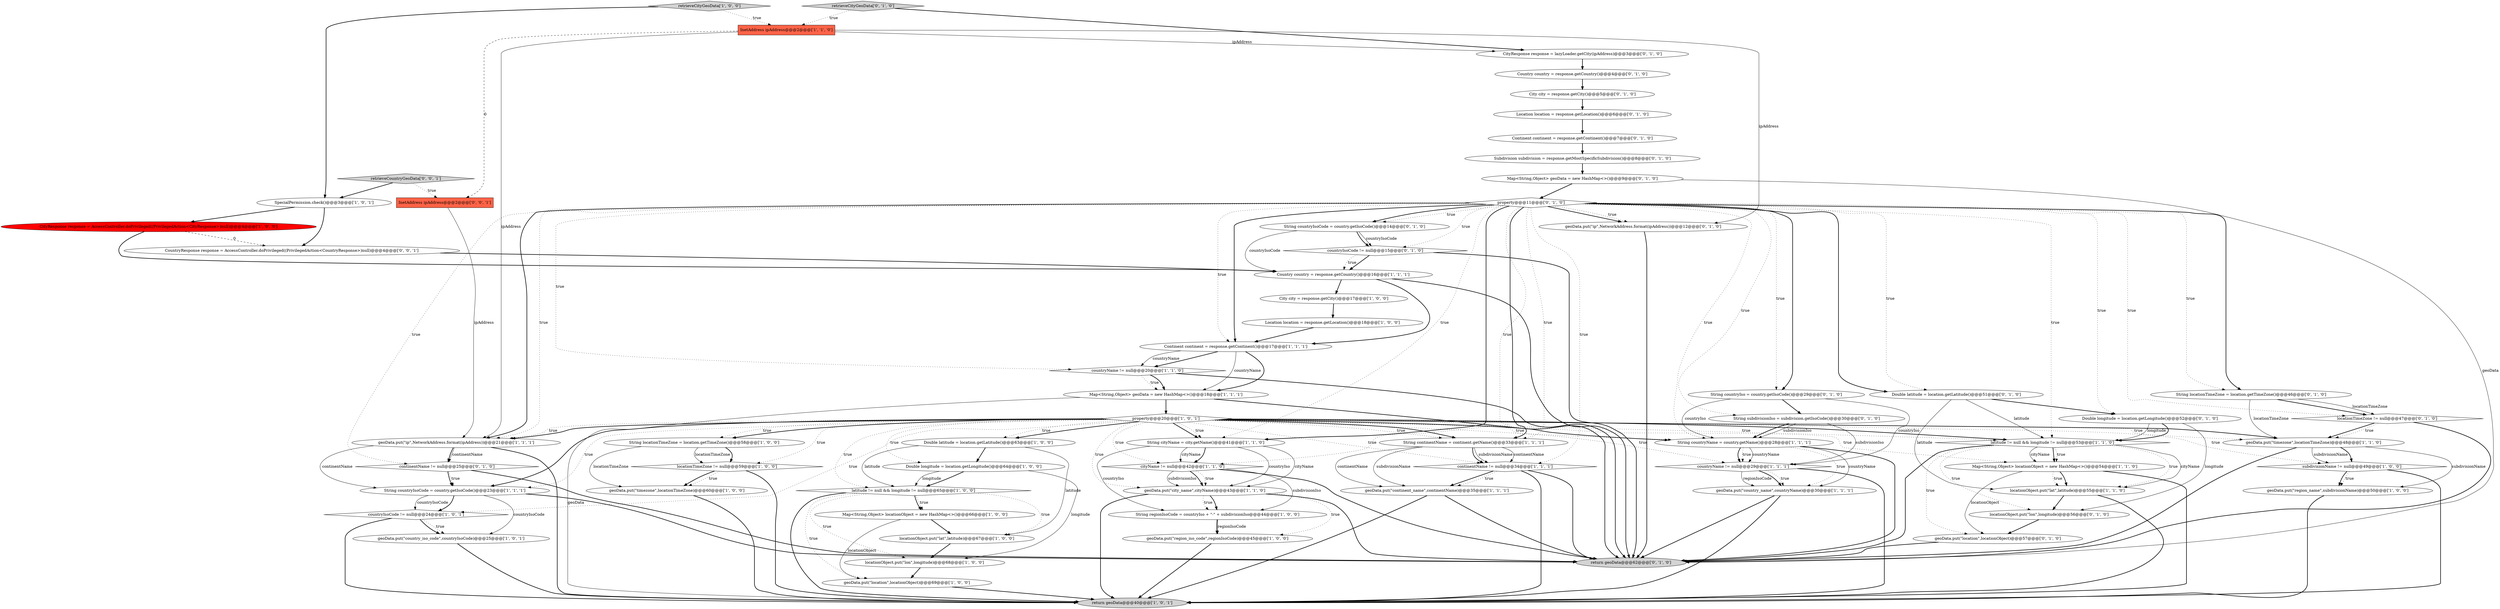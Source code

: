 digraph {
27 [style = filled, label = "cityName != null@@@42@@@['1', '1', '0']", fillcolor = white, shape = diamond image = "AAA0AAABBB1BBB"];
65 [style = filled, label = "retrieveCountryGeoData['0', '0', '1']", fillcolor = lightgray, shape = diamond image = "AAA0AAABBB3BBB"];
59 [style = filled, label = "CityResponse response = lazyLoader.getCity(ipAddress)@@@3@@@['0', '1', '0']", fillcolor = white, shape = ellipse image = "AAA0AAABBB2BBB"];
42 [style = filled, label = "countryName != null@@@20@@@['1', '1', '0']", fillcolor = white, shape = diamond image = "AAA0AAABBB1BBB"];
7 [style = filled, label = "property@@@20@@@['1', '0', '1']", fillcolor = white, shape = diamond image = "AAA0AAABBB1BBB"];
45 [style = filled, label = "property@@@11@@@['0', '1', '0']", fillcolor = white, shape = diamond image = "AAA0AAABBB2BBB"];
10 [style = filled, label = "City city = response.getCity()@@@17@@@['1', '0', '0']", fillcolor = white, shape = ellipse image = "AAA0AAABBB1BBB"];
55 [style = filled, label = "Subdivision subdivision = response.getMostSpecificSubdivision()@@@8@@@['0', '1', '0']", fillcolor = white, shape = ellipse image = "AAA0AAABBB2BBB"];
54 [style = filled, label = "String countryIso = country.getIsoCode()@@@29@@@['0', '1', '0']", fillcolor = white, shape = ellipse image = "AAA0AAABBB2BBB"];
60 [style = filled, label = "locationTimeZone != null@@@47@@@['0', '1', '0']", fillcolor = white, shape = diamond image = "AAA0AAABBB2BBB"];
31 [style = filled, label = "String locationTimeZone = location.getTimeZone()@@@58@@@['1', '0', '0']", fillcolor = white, shape = ellipse image = "AAA0AAABBB1BBB"];
0 [style = filled, label = "geoData.put(\"country_name\",countryName)@@@30@@@['1', '1', '1']", fillcolor = white, shape = ellipse image = "AAA0AAABBB1BBB"];
49 [style = filled, label = "locationObject.put(\"lon\",longitude)@@@56@@@['0', '1', '0']", fillcolor = white, shape = ellipse image = "AAA0AAABBB2BBB"];
53 [style = filled, label = "countryIsoCode != null@@@15@@@['0', '1', '0']", fillcolor = white, shape = diamond image = "AAA0AAABBB2BBB"];
48 [style = filled, label = "String subdivisionIso = subdivision.getIsoCode()@@@30@@@['0', '1', '0']", fillcolor = white, shape = ellipse image = "AAA0AAABBB2BBB"];
14 [style = filled, label = "Location location = response.getLocation()@@@18@@@['1', '0', '0']", fillcolor = white, shape = ellipse image = "AAA0AAABBB1BBB"];
50 [style = filled, label = "continentName != null@@@25@@@['0', '1', '0']", fillcolor = white, shape = diamond image = "AAA0AAABBB2BBB"];
32 [style = filled, label = "Continent continent = response.getContinent()@@@17@@@['1', '1', '1']", fillcolor = white, shape = ellipse image = "AAA0AAABBB1BBB"];
51 [style = filled, label = "Continent continent = response.getContinent()@@@7@@@['0', '1', '0']", fillcolor = white, shape = ellipse image = "AAA0AAABBB2BBB"];
9 [style = filled, label = "Country country = response.getCountry()@@@16@@@['1', '1', '1']", fillcolor = white, shape = ellipse image = "AAA0AAABBB1BBB"];
3 [style = filled, label = "String countryName = country.getName()@@@28@@@['1', '1', '1']", fillcolor = white, shape = ellipse image = "AAA0AAABBB1BBB"];
21 [style = filled, label = "CityResponse response = AccessController.doPrivileged((PrivilegedAction<CityResponse>)null)@@@4@@@['1', '0', '0']", fillcolor = red, shape = ellipse image = "AAA1AAABBB1BBB"];
1 [style = filled, label = "geoData.put(\"region_iso_code\",regionIsoCode)@@@45@@@['1', '0', '0']", fillcolor = white, shape = ellipse image = "AAA0AAABBB1BBB"];
58 [style = filled, label = "String countryIsoCode = country.getIsoCode()@@@14@@@['0', '1', '0']", fillcolor = white, shape = ellipse image = "AAA0AAABBB2BBB"];
18 [style = filled, label = "SpecialPermission.check()@@@3@@@['1', '0', '1']", fillcolor = white, shape = ellipse image = "AAA0AAABBB1BBB"];
44 [style = filled, label = "return geoData@@@62@@@['0', '1', '0']", fillcolor = lightgray, shape = ellipse image = "AAA0AAABBB2BBB"];
36 [style = filled, label = "Double longitude = location.getLongitude()@@@64@@@['1', '0', '0']", fillcolor = white, shape = ellipse image = "AAA0AAABBB1BBB"];
47 [style = filled, label = "Country country = response.getCountry()@@@4@@@['0', '1', '0']", fillcolor = white, shape = ellipse image = "AAA0AAABBB2BBB"];
56 [style = filled, label = "geoData.put(\"ip\",NetworkAddress.format(ipAddress))@@@12@@@['0', '1', '0']", fillcolor = white, shape = ellipse image = "AAA0AAABBB2BBB"];
57 [style = filled, label = "geoData.put(\"location\",locationObject)@@@57@@@['0', '1', '0']", fillcolor = white, shape = ellipse image = "AAA0AAABBB2BBB"];
62 [style = filled, label = "Double longitude = location.getLongitude()@@@52@@@['0', '1', '0']", fillcolor = white, shape = ellipse image = "AAA0AAABBB2BBB"];
39 [style = filled, label = "geoData.put(\"city_name\",cityName)@@@43@@@['1', '1', '0']", fillcolor = white, shape = ellipse image = "AAA0AAABBB1BBB"];
43 [style = filled, label = "City city = response.getCity()@@@5@@@['0', '1', '0']", fillcolor = white, shape = ellipse image = "AAA0AAABBB2BBB"];
12 [style = filled, label = "latitude != null && longitude != null@@@53@@@['1', '1', '0']", fillcolor = white, shape = diamond image = "AAA0AAABBB1BBB"];
19 [style = filled, label = "Map<String,Object> locationObject = new HashMap<>()@@@54@@@['1', '1', '0']", fillcolor = white, shape = ellipse image = "AAA0AAABBB1BBB"];
2 [style = filled, label = "locationObject.put(\"lat\",latitude)@@@55@@@['1', '1', '0']", fillcolor = white, shape = ellipse image = "AAA0AAABBB1BBB"];
33 [style = filled, label = "Map<String,Object> geoData = new HashMap<>()@@@18@@@['1', '1', '1']", fillcolor = white, shape = ellipse image = "AAA0AAABBB1BBB"];
5 [style = filled, label = "retrieveCityGeoData['1', '0', '0']", fillcolor = lightgray, shape = diamond image = "AAA0AAABBB1BBB"];
23 [style = filled, label = "countryName != null@@@29@@@['1', '1', '1']", fillcolor = white, shape = diamond image = "AAA0AAABBB1BBB"];
26 [style = filled, label = "locationObject.put(\"lat\",latitude)@@@67@@@['1', '0', '0']", fillcolor = white, shape = ellipse image = "AAA0AAABBB1BBB"];
30 [style = filled, label = "return geoData@@@40@@@['1', '0', '1']", fillcolor = lightgray, shape = ellipse image = "AAA0AAABBB1BBB"];
4 [style = filled, label = "geoData.put(\"region_name\",subdivisionName)@@@50@@@['1', '0', '0']", fillcolor = white, shape = ellipse image = "AAA0AAABBB1BBB"];
34 [style = filled, label = "locationTimeZone != null@@@59@@@['1', '0', '0']", fillcolor = white, shape = diamond image = "AAA0AAABBB1BBB"];
40 [style = filled, label = "String continentName = continent.getName()@@@33@@@['1', '1', '1']", fillcolor = white, shape = ellipse image = "AAA0AAABBB1BBB"];
61 [style = filled, label = "String locationTimeZone = location.getTimeZone()@@@46@@@['0', '1', '0']", fillcolor = white, shape = ellipse image = "AAA0AAABBB2BBB"];
11 [style = filled, label = "countryIsoCode != null@@@24@@@['1', '0', '1']", fillcolor = white, shape = diamond image = "AAA0AAABBB1BBB"];
22 [style = filled, label = "geoData.put(\"continent_name\",continentName)@@@35@@@['1', '1', '1']", fillcolor = white, shape = ellipse image = "AAA0AAABBB1BBB"];
8 [style = filled, label = "String cityName = city.getName()@@@41@@@['1', '1', '0']", fillcolor = white, shape = ellipse image = "AAA0AAABBB1BBB"];
46 [style = filled, label = "retrieveCityGeoData['0', '1', '0']", fillcolor = lightgray, shape = diamond image = "AAA0AAABBB2BBB"];
28 [style = filled, label = "String regionIsoCode = countryIso + \"-\" + subdivisionIso@@@44@@@['1', '0', '0']", fillcolor = white, shape = ellipse image = "AAA0AAABBB1BBB"];
38 [style = filled, label = "String countryIsoCode = country.getIsoCode()@@@23@@@['1', '1', '1']", fillcolor = white, shape = ellipse image = "AAA0AAABBB1BBB"];
16 [style = filled, label = "subdivisionName != null@@@49@@@['1', '0', '0']", fillcolor = white, shape = diamond image = "AAA0AAABBB1BBB"];
41 [style = filled, label = "geoData.put(\"country_iso_code\",countryIsoCode)@@@25@@@['1', '0', '1']", fillcolor = white, shape = ellipse image = "AAA0AAABBB1BBB"];
35 [style = filled, label = "latitude != null && longitude != null@@@65@@@['1', '0', '0']", fillcolor = white, shape = diamond image = "AAA0AAABBB1BBB"];
20 [style = filled, label = "Map<String,Object> locationObject = new HashMap<>()@@@66@@@['1', '0', '0']", fillcolor = white, shape = ellipse image = "AAA0AAABBB1BBB"];
17 [style = filled, label = "geoData.put(\"location\",locationObject)@@@69@@@['1', '0', '0']", fillcolor = white, shape = ellipse image = "AAA0AAABBB1BBB"];
13 [style = filled, label = "InetAddress ipAddress@@@2@@@['1', '1', '0']", fillcolor = tomato, shape = box image = "AAA0AAABBB1BBB"];
63 [style = filled, label = "Map<String,Object> geoData = new HashMap<>()@@@9@@@['0', '1', '0']", fillcolor = white, shape = ellipse image = "AAA0AAABBB2BBB"];
6 [style = filled, label = "geoData.put(\"timezone\",locationTimeZone)@@@60@@@['1', '0', '0']", fillcolor = white, shape = ellipse image = "AAA0AAABBB1BBB"];
67 [style = filled, label = "InetAddress ipAddress@@@2@@@['0', '0', '1']", fillcolor = tomato, shape = box image = "AAA0AAABBB3BBB"];
25 [style = filled, label = "geoData.put(\"ip\",NetworkAddress.format(ipAddress))@@@21@@@['1', '1', '1']", fillcolor = white, shape = ellipse image = "AAA0AAABBB1BBB"];
29 [style = filled, label = "geoData.put(\"timezone\",locationTimeZone)@@@48@@@['1', '1', '0']", fillcolor = white, shape = ellipse image = "AAA0AAABBB1BBB"];
37 [style = filled, label = "continentName != null@@@34@@@['1', '1', '1']", fillcolor = white, shape = diamond image = "AAA0AAABBB1BBB"];
66 [style = filled, label = "CountryResponse response = AccessController.doPrivileged((PrivilegedAction<CountryResponse>)null)@@@4@@@['0', '0', '1']", fillcolor = white, shape = ellipse image = "AAA0AAABBB3BBB"];
15 [style = filled, label = "locationObject.put(\"lon\",longitude)@@@68@@@['1', '0', '0']", fillcolor = white, shape = ellipse image = "AAA0AAABBB1BBB"];
52 [style = filled, label = "Double latitude = location.getLatitude()@@@51@@@['0', '1', '0']", fillcolor = white, shape = ellipse image = "AAA0AAABBB2BBB"];
24 [style = filled, label = "Double latitude = location.getLatitude()@@@63@@@['1', '0', '0']", fillcolor = white, shape = ellipse image = "AAA0AAABBB1BBB"];
64 [style = filled, label = "Location location = response.getLocation()@@@6@@@['0', '1', '0']", fillcolor = white, shape = ellipse image = "AAA0AAABBB2BBB"];
45->27 [style = dotted, label="true"];
35->20 [style = dotted, label="true"];
0->30 [style = bold, label=""];
48->3 [style = bold, label=""];
21->66 [style = dashed, label="0"];
64->51 [style = bold, label=""];
11->41 [style = dotted, label="true"];
12->44 [style = bold, label=""];
54->3 [style = solid, label="countryIso"];
38->44 [style = bold, label=""];
7->36 [style = dotted, label="true"];
20->26 [style = bold, label=""];
7->34 [style = dotted, label="true"];
25->30 [style = bold, label=""];
60->29 [style = bold, label=""];
50->44 [style = bold, label=""];
27->44 [style = bold, label=""];
23->0 [style = solid, label="regionIsoCode"];
35->26 [style = dotted, label="true"];
53->44 [style = bold, label=""];
7->31 [style = bold, label=""];
40->37 [style = solid, label="subdivisionName"];
9->10 [style = bold, label=""];
1->30 [style = bold, label=""];
7->8 [style = bold, label=""];
7->39 [style = dotted, label="true"];
53->9 [style = dotted, label="true"];
19->57 [style = solid, label="locationObject"];
22->30 [style = bold, label=""];
29->16 [style = solid, label="subdivisionName"];
52->2 [style = solid, label="latitude"];
55->63 [style = bold, label=""];
45->40 [style = dotted, label="true"];
60->29 [style = dotted, label="true"];
5->13 [style = dotted, label="true"];
40->22 [style = solid, label="continentName"];
15->17 [style = bold, label=""];
65->18 [style = bold, label=""];
45->25 [style = bold, label=""];
45->61 [style = bold, label=""];
42->44 [style = bold, label=""];
35->15 [style = dotted, label="true"];
2->49 [style = bold, label=""];
26->15 [style = bold, label=""];
7->16 [style = dotted, label="true"];
7->27 [style = dotted, label="true"];
3->0 [style = dotted, label="true"];
45->42 [style = dotted, label="true"];
3->23 [style = solid, label="countryName"];
40->22 [style = solid, label="subdivisionName"];
29->44 [style = bold, label=""];
42->33 [style = dotted, label="true"];
46->13 [style = dotted, label="true"];
40->37 [style = solid, label="continentName"];
8->27 [style = bold, label=""];
33->44 [style = bold, label=""];
3->0 [style = solid, label="countryName"];
45->32 [style = dotted, label="true"];
46->59 [style = bold, label=""];
40->37 [style = bold, label=""];
7->29 [style = bold, label=""];
29->4 [style = solid, label="subdivisionName"];
33->7 [style = bold, label=""];
45->3 [style = dotted, label="true"];
45->58 [style = dotted, label="true"];
23->30 [style = bold, label=""];
10->14 [style = bold, label=""];
35->20 [style = bold, label=""];
38->11 [style = bold, label=""];
7->40 [style = dotted, label="true"];
61->29 [style = solid, label="locationTimeZone"];
9->32 [style = bold, label=""];
12->2 [style = dotted, label="true"];
45->52 [style = dotted, label="true"];
47->43 [style = bold, label=""];
28->1 [style = solid, label="regionIsoCode"];
19->2 [style = bold, label=""];
16->4 [style = dotted, label="true"];
45->54 [style = dotted, label="true"];
13->67 [style = dashed, label="0"];
45->50 [style = dotted, label="true"];
24->26 [style = solid, label="latitude"];
61->60 [style = solid, label="locationTimeZone"];
7->12 [style = dotted, label="true"];
7->29 [style = dotted, label="true"];
7->24 [style = bold, label=""];
41->30 [style = bold, label=""];
21->9 [style = bold, label=""];
3->23 [style = bold, label=""];
7->23 [style = dotted, label="true"];
45->48 [style = dotted, label="true"];
12->57 [style = dotted, label="true"];
12->19 [style = dotted, label="true"];
9->44 [style = bold, label=""];
65->67 [style = dotted, label="true"];
45->56 [style = bold, label=""];
7->35 [style = dotted, label="true"];
32->33 [style = solid, label="countryName"];
52->62 [style = bold, label=""];
0->44 [style = bold, label=""];
36->35 [style = bold, label=""];
7->8 [style = dotted, label="true"];
67->25 [style = solid, label="ipAddress"];
32->42 [style = bold, label=""];
45->52 [style = bold, label=""];
29->16 [style = bold, label=""];
11->30 [style = bold, label=""];
54->23 [style = solid, label="countryIso"];
63->45 [style = bold, label=""];
32->42 [style = solid, label="countryName"];
22->44 [style = bold, label=""];
60->44 [style = bold, label=""];
63->44 [style = solid, label="geoData"];
33->30 [style = solid, label="geoData"];
8->27 [style = solid, label="cityName"];
38->41 [style = solid, label="countryIsoCode"];
18->66 [style = bold, label=""];
3->23 [style = dotted, label="true"];
58->53 [style = solid, label="countryIsoCode"];
27->39 [style = dotted, label="true"];
37->30 [style = bold, label=""];
45->32 [style = bold, label=""];
7->31 [style = dotted, label="true"];
12->49 [style = dotted, label="true"];
27->28 [style = solid, label="subdivisionIso"];
5->18 [style = bold, label=""];
25->38 [style = solid, label="continentName"];
36->35 [style = solid, label="longitude"];
27->39 [style = solid, label="subdivisionIso"];
62->12 [style = solid, label="longitude"];
23->0 [style = bold, label=""];
32->33 [style = bold, label=""];
31->34 [style = bold, label=""];
31->6 [style = solid, label="locationTimeZone"];
12->19 [style = solid, label="cityName"];
11->41 [style = bold, label=""];
45->58 [style = bold, label=""];
38->11 [style = solid, label="countryIsoCode"];
37->22 [style = bold, label=""];
27->39 [style = bold, label=""];
59->47 [style = bold, label=""];
3->44 [style = bold, label=""];
58->53 [style = bold, label=""];
7->11 [style = dotted, label="true"];
66->9 [style = bold, label=""];
13->59 [style = solid, label="ipAddress"];
16->30 [style = bold, label=""];
45->8 [style = bold, label=""];
37->22 [style = dotted, label="true"];
37->44 [style = bold, label=""];
13->25 [style = solid, label="ipAddress"];
31->34 [style = solid, label="locationTimeZone"];
58->9 [style = solid, label="countryIsoCode"];
48->3 [style = solid, label="subdivisionIso"];
18->21 [style = bold, label=""];
52->12 [style = solid, label="latitude"];
16->4 [style = bold, label=""];
53->9 [style = bold, label=""];
14->32 [style = bold, label=""];
39->1 [style = dotted, label="true"];
35->30 [style = bold, label=""];
45->53 [style = dotted, label="true"];
23->0 [style = dotted, label="true"];
7->40 [style = bold, label=""];
25->50 [style = solid, label="continentName"];
45->40 [style = bold, label=""];
24->35 [style = solid, label="latitude"];
43->64 [style = bold, label=""];
61->60 [style = bold, label=""];
39->44 [style = bold, label=""];
7->12 [style = bold, label=""];
7->19 [style = dotted, label="true"];
19->2 [style = dotted, label="true"];
12->2 [style = solid, label="cityName"];
45->37 [style = dotted, label="true"];
42->33 [style = bold, label=""];
54->48 [style = bold, label=""];
45->8 [style = dotted, label="true"];
62->49 [style = solid, label="longitude"];
17->30 [style = bold, label=""];
28->1 [style = bold, label=""];
45->61 [style = dotted, label="true"];
45->62 [style = dotted, label="true"];
7->38 [style = dotted, label="true"];
34->30 [style = bold, label=""];
7->24 [style = dotted, label="true"];
39->28 [style = bold, label=""];
20->17 [style = solid, label="locationObject"];
7->3 [style = bold, label=""];
7->37 [style = dotted, label="true"];
36->15 [style = solid, label="longitude"];
45->56 [style = dotted, label="true"];
39->30 [style = bold, label=""];
45->54 [style = bold, label=""];
24->36 [style = bold, label=""];
7->38 [style = bold, label=""];
13->56 [style = solid, label="ipAddress"];
48->23 [style = solid, label="subdivisionIso"];
4->30 [style = bold, label=""];
50->38 [style = bold, label=""];
8->39 [style = solid, label="countryIso"];
62->12 [style = bold, label=""];
51->55 [style = bold, label=""];
7->3 [style = dotted, label="true"];
50->38 [style = dotted, label="true"];
34->6 [style = bold, label=""];
45->25 [style = dotted, label="true"];
8->28 [style = solid, label="countryIso"];
45->60 [style = dotted, label="true"];
45->12 [style = dotted, label="true"];
7->25 [style = dotted, label="true"];
34->6 [style = dotted, label="true"];
57->44 [style = bold, label=""];
35->17 [style = dotted, label="true"];
39->28 [style = dotted, label="true"];
7->25 [style = bold, label=""];
49->57 [style = bold, label=""];
12->19 [style = bold, label=""];
2->30 [style = bold, label=""];
25->50 [style = bold, label=""];
8->39 [style = solid, label="cityName"];
56->44 [style = bold, label=""];
19->30 [style = bold, label=""];
6->30 [style = bold, label=""];
}
